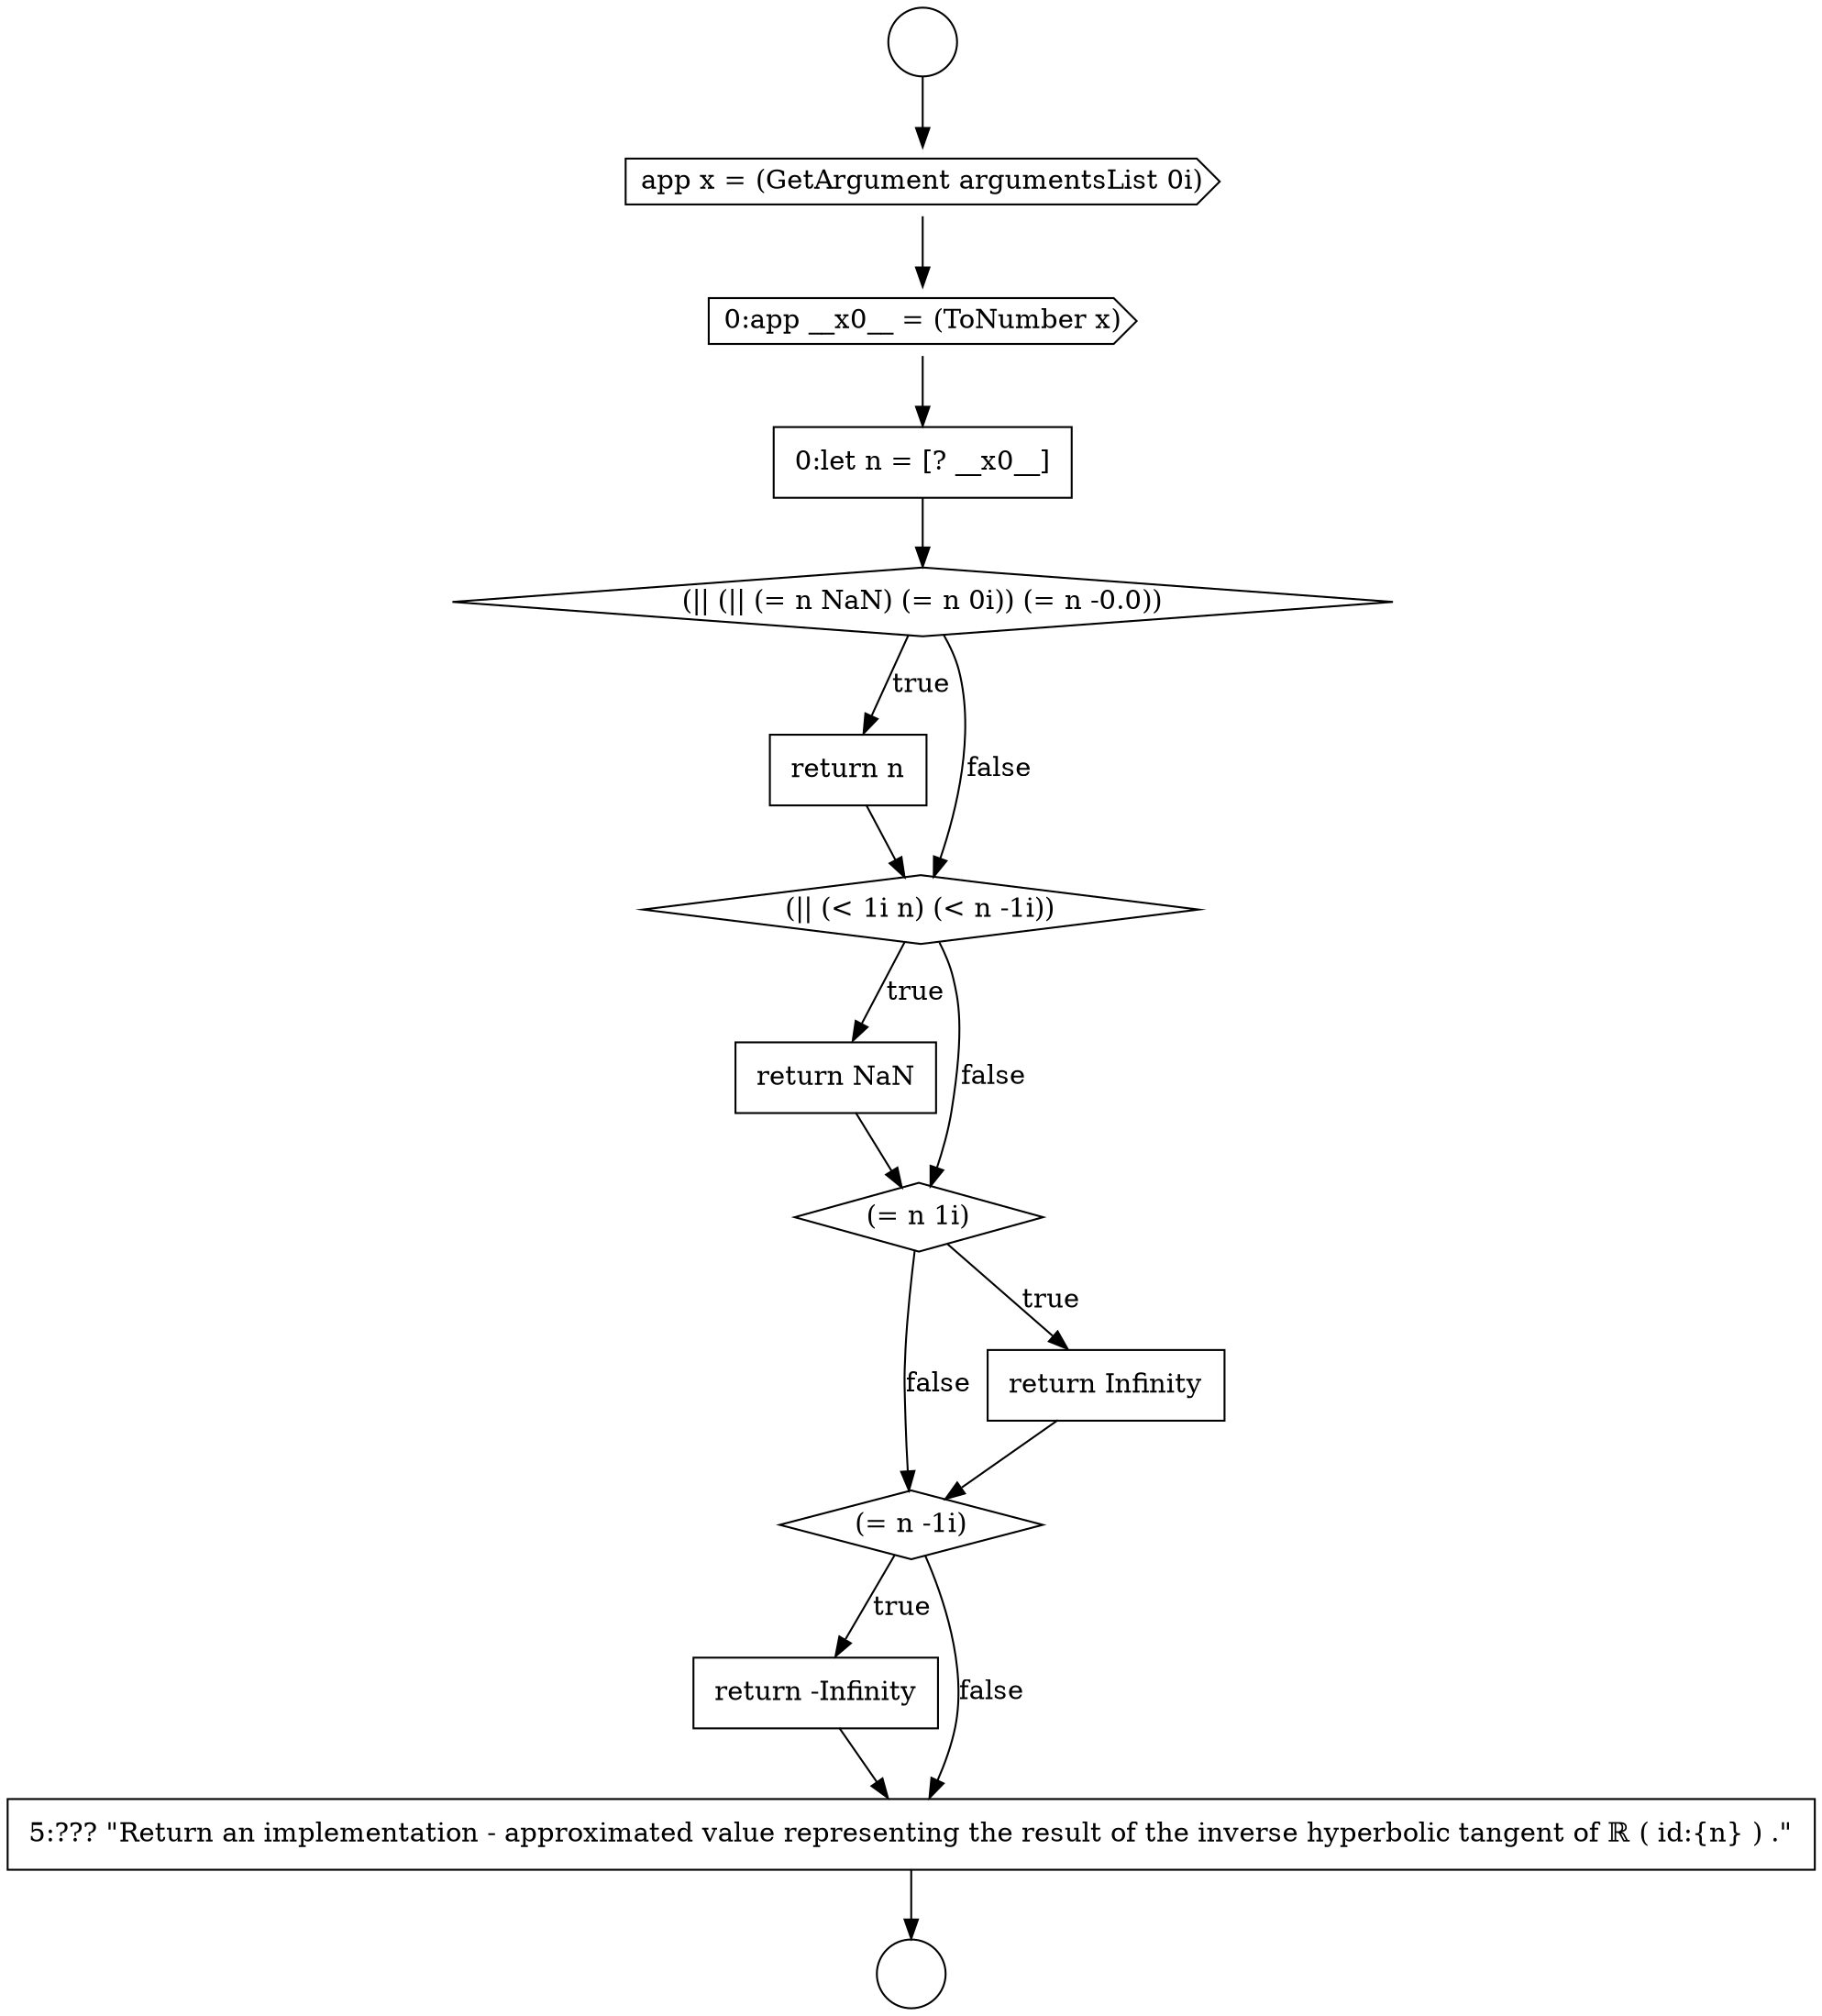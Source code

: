 digraph {
  node12846 [shape=circle label=" " color="black" fillcolor="white" style=filled]
  node12849 [shape=none, margin=0, label=<<font color="black">
    <table border="0" cellborder="1" cellspacing="0" cellpadding="10">
      <tr><td align="left">0:let n = [? __x0__]</td></tr>
    </table>
  </font>> color="black" fillcolor="white" style=filled]
  node12853 [shape=none, margin=0, label=<<font color="black">
    <table border="0" cellborder="1" cellspacing="0" cellpadding="10">
      <tr><td align="left">return NaN</td></tr>
    </table>
  </font>> color="black" fillcolor="white" style=filled]
  node12857 [shape=none, margin=0, label=<<font color="black">
    <table border="0" cellborder="1" cellspacing="0" cellpadding="10">
      <tr><td align="left">return -Infinity</td></tr>
    </table>
  </font>> color="black" fillcolor="white" style=filled]
  node12845 [shape=circle label=" " color="black" fillcolor="white" style=filled]
  node12850 [shape=diamond, label=<<font color="black">(|| (|| (= n NaN) (= n 0i)) (= n -0.0))</font>> color="black" fillcolor="white" style=filled]
  node12854 [shape=diamond, label=<<font color="black">(= n 1i)</font>> color="black" fillcolor="white" style=filled]
  node12858 [shape=none, margin=0, label=<<font color="black">
    <table border="0" cellborder="1" cellspacing="0" cellpadding="10">
      <tr><td align="left">5:??? &quot;Return an implementation - approximated value representing the result of the inverse hyperbolic tangent of ℝ ( id:{n} ) .&quot;</td></tr>
    </table>
  </font>> color="black" fillcolor="white" style=filled]
  node12856 [shape=diamond, label=<<font color="black">(= n -1i)</font>> color="black" fillcolor="white" style=filled]
  node12851 [shape=none, margin=0, label=<<font color="black">
    <table border="0" cellborder="1" cellspacing="0" cellpadding="10">
      <tr><td align="left">return n</td></tr>
    </table>
  </font>> color="black" fillcolor="white" style=filled]
  node12848 [shape=cds, label=<<font color="black">0:app __x0__ = (ToNumber x)</font>> color="black" fillcolor="white" style=filled]
  node12855 [shape=none, margin=0, label=<<font color="black">
    <table border="0" cellborder="1" cellspacing="0" cellpadding="10">
      <tr><td align="left">return Infinity</td></tr>
    </table>
  </font>> color="black" fillcolor="white" style=filled]
  node12852 [shape=diamond, label=<<font color="black">(|| (&lt; 1i n) (&lt; n -1i))</font>> color="black" fillcolor="white" style=filled]
  node12847 [shape=cds, label=<<font color="black">app x = (GetArgument argumentsList 0i)</font>> color="black" fillcolor="white" style=filled]
  node12845 -> node12847 [ color="black"]
  node12854 -> node12855 [label=<<font color="black">true</font>> color="black"]
  node12854 -> node12856 [label=<<font color="black">false</font>> color="black"]
  node12853 -> node12854 [ color="black"]
  node12852 -> node12853 [label=<<font color="black">true</font>> color="black"]
  node12852 -> node12854 [label=<<font color="black">false</font>> color="black"]
  node12851 -> node12852 [ color="black"]
  node12848 -> node12849 [ color="black"]
  node12858 -> node12846 [ color="black"]
  node12847 -> node12848 [ color="black"]
  node12857 -> node12858 [ color="black"]
  node12856 -> node12857 [label=<<font color="black">true</font>> color="black"]
  node12856 -> node12858 [label=<<font color="black">false</font>> color="black"]
  node12850 -> node12851 [label=<<font color="black">true</font>> color="black"]
  node12850 -> node12852 [label=<<font color="black">false</font>> color="black"]
  node12849 -> node12850 [ color="black"]
  node12855 -> node12856 [ color="black"]
}
